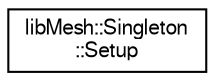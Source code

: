 digraph "Graphical Class Hierarchy"
{
  edge [fontname="FreeSans",fontsize="10",labelfontname="FreeSans",labelfontsize="10"];
  node [fontname="FreeSans",fontsize="10",shape=record];
  rankdir="LR";
  Node1 [label="libMesh::Singleton\l::Setup",height=0.2,width=0.4,color="black", fillcolor="white", style="filled",URL="$classlibMesh_1_1Singleton_1_1Setup.html"];
}
